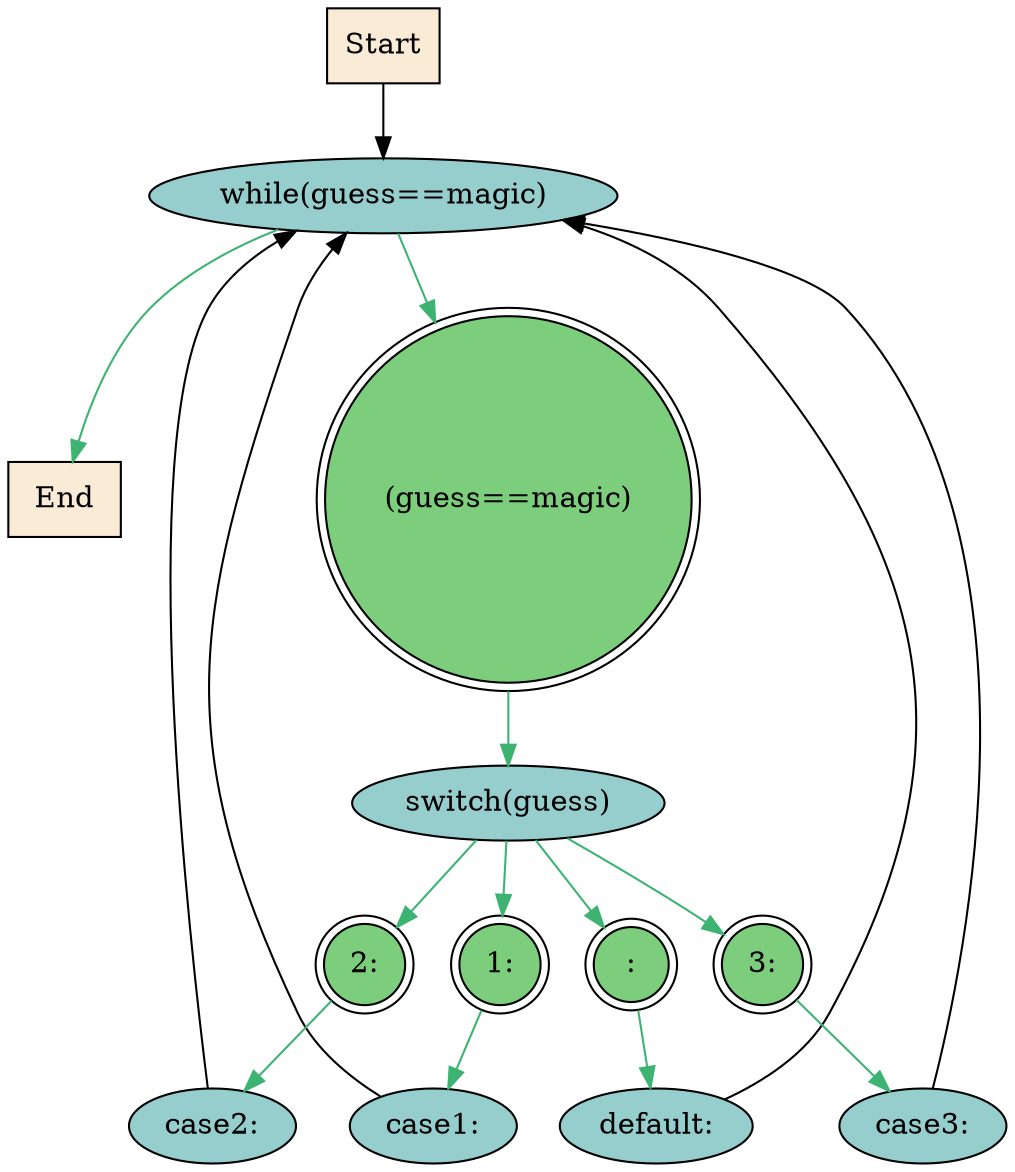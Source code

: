 digraph G {
size = "8,10";
"while(guess==magic)" [ style=filled, fillcolor=paleturquoise3];
"switch(guess)" [ style=filled, fillcolor=paleturquoise3];
"case1:" [ style=filled, fillcolor=paleturquoise3];
"case2:" [ style=filled, fillcolor=paleturquoise3];
"case3:" [ style=filled, fillcolor=paleturquoise3];
"default:" [ style=filled, fillcolor=paleturquoise3];
Start [style=filled, shape=box, fillcolor=antiquewhite]; 
 End [style=filled, shape=box, fillcolor=antiquewhite];
Start -> "while(guess==magic)";
"while(guess==magic)" -> "(guess==magic)"[color =mediumseagreen];
"while(guess==magic)" ->  End[color =mediumseagreen];
"(guess==magic)" [style=filled, shape=doublecircle, fillcolor=palegreen3];
"(guess==magic)" -> "switch(guess)"[color =mediumseagreen];
"switch(guess)" -> "1:"[color =mediumseagreen];
"switch(guess)" -> "2:"[color =mediumseagreen];
"switch(guess)" -> "3:"[color =mediumseagreen];
"switch(guess)" -> ":"[color =mediumseagreen];
"case1:" -> "while(guess==magic)";
"1:" [style=filled, shape=doublecircle, fillcolor=palegreen3];
"1:" -> "case1:"[color =mediumseagreen];
"case2:" -> "while(guess==magic)";
"2:" [style=filled, shape=doublecircle, fillcolor=palegreen3];
"2:" -> "case2:"[color =mediumseagreen];
"case3:" -> "while(guess==magic)";
"3:" [style=filled, shape=doublecircle, fillcolor=palegreen3];
"3:" -> "case3:"[color =mediumseagreen];
"default:" -> "while(guess==magic)";
":" [style=filled, shape=doublecircle, fillcolor=palegreen3];
":" -> "default:"[color =mediumseagreen];

 }